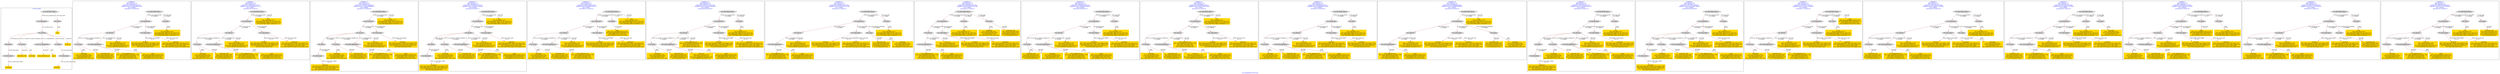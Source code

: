 digraph n0 {
fontcolor="blue"
remincross="true"
label="s18-s-indianapolis-artists.xml"
subgraph cluster_0 {
label="1-correct model"
n2[style="filled",color="white",fillcolor="lightgray",label="E12_Production1"];
n3[style="filled",color="white",fillcolor="lightgray",label="E21_Person1"];
n4[style="filled",color="white",fillcolor="lightgray",label="E69_Death1"];
n5[style="filled",color="white",fillcolor="lightgray",label="E74_Group1"];
n6[style="filled",color="white",fillcolor="lightgray",label="E82_Actor_Appellation1"];
n7[style="filled",color="white",fillcolor="lightgray",label="E67_Birth1"];
n8[shape="plaintext",style="filled",fillcolor="gold",label="artist_uri"];
n9[style="filled",color="white",fillcolor="lightgray",label="E22_Man-Made_Object1"];
n10[style="filled",color="white",fillcolor="lightgray",label="E35_Title1"];
n11[shape="plaintext",style="filled",fillcolor="gold",label="title"];
n12[style="filled",color="white",fillcolor="lightgray",label="E52_Time-Span1"];
n13[shape="plaintext",style="filled",fillcolor="gold",label="birthDate"];
n14[style="filled",color="white",fillcolor="lightgray",label="E52_Time-Span2"];
n15[shape="plaintext",style="filled",fillcolor="gold",label="deathDate"];
n16[shape="plaintext",style="filled",fillcolor="gold",label="nationality_URI"];
n17[shape="plaintext",style="filled",fillcolor="gold",label="nationality"];
n18[shape="plaintext",style="filled",fillcolor="gold",label="artist_appellation_uri"];
n19[shape="plaintext",style="filled",fillcolor="gold",label="name"];
}
subgraph cluster_1 {
label="candidate 0\nlink coherence:1.0\nnode coherence:1.0\nconfidence:0.5402136765410619\nmapping score:0.5759045588470206\ncost:13.99948\n-precision:0.79-recall:0.65"
n21[style="filled",color="white",fillcolor="lightgray",label="E12_Production1"];
n22[style="filled",color="white",fillcolor="lightgray",label="E21_Person1"];
n23[style="filled",color="white",fillcolor="lightgray",label="E52_Time-Span2"];
n24[style="filled",color="white",fillcolor="lightgray",label="E74_Group1"];
n25[style="filled",color="white",fillcolor="lightgray",label="E82_Actor_Appellation1"];
n26[style="filled",color="white",fillcolor="lightgray",label="E22_Man-Made_Object1"];
n27[style="filled",color="white",fillcolor="lightgray",label="E35_Title1"];
n28[shape="plaintext",style="filled",fillcolor="gold",label="artist_appellation_uri\n[E82_Actor_Appellation,classLink,0.799]\n[E39_Actor,classLink,0.078]\n[E21_Person,classLink,0.078]\n[E78_Collection,classLink,0.045]"];
n29[shape="plaintext",style="filled",fillcolor="gold",label="birthDate\n[E52_Time-Span,P82a_begin_of_the_begin,0.579]\n[E52_Time-Span,P82_at_some_time_within,0.267]\n[E52_Time-Span,P82b_end_of_the_end,0.111]\n[E52_Time-Span,label,0.043]"];
n30[shape="plaintext",style="filled",fillcolor="gold",label="name\n[E82_Actor_Appellation,label,0.553]\n[E22_Man-Made_Object,classLink,0.21]\n[E30_Right,P3_has_note,0.152]\n[E8_Acquisition,P3_has_note,0.085]"];
n31[shape="plaintext",style="filled",fillcolor="gold",label="nationality\n[E74_Group,label,0.516]\n[E74_Group,classLink,0.264]\n[E55_Type,label,0.128]\n[E8_Acquisition,P3_has_note,0.091]"];
n32[shape="plaintext",style="filled",fillcolor="gold",label="title\n[E35_Title,label,0.357]\n[E22_Man-Made_Object,P3_has_note,0.25]\n[E73_Information_Object,P3_has_note,0.222]\n[E22_Man-Made_Object,classLink,0.171]"];
n33[shape="plaintext",style="filled",fillcolor="gold",label="artist_uri\n[E39_Actor,classLink,0.302]\n[E21_Person,classLink,0.3]\n[E82_Actor_Appellation,classLink,0.263]\n[E78_Collection,classLink,0.134]"];
n34[shape="plaintext",style="filled",fillcolor="gold",label="deathDate\n[E52_Time-Span,P82b_end_of_the_end,0.573]\n[E52_Time-Span,P82_at_some_time_within,0.26]\n[E12_Production,P3_has_note,0.084]\n[E52_Time-Span,P82a_begin_of_the_begin,0.083]"];
n35[shape="plaintext",style="filled",fillcolor="gold",label="nationality_URI\n[E74_Group,classLink,0.644]\n[E55_Type,classLink,0.214]\n[E57_Material,classLink,0.112]\n[E74_Group,label,0.029]"];
}
subgraph cluster_2 {
label="candidate 1\nlink coherence:1.0\nnode coherence:1.0\nconfidence:0.5169344911255327\nmapping score:0.5681448303751776\ncost:12.99957\n-precision:0.69-recall:0.53"
n37[style="filled",color="white",fillcolor="lightgray",label="E12_Production1"];
n38[style="filled",color="white",fillcolor="lightgray",label="E21_Person1"];
n39[style="filled",color="white",fillcolor="lightgray",label="E52_Time-Span2"];
n40[style="filled",color="white",fillcolor="lightgray",label="E74_Group1"];
n41[style="filled",color="white",fillcolor="lightgray",label="E82_Actor_Appellation1"];
n42[style="filled",color="white",fillcolor="lightgray",label="E22_Man-Made_Object1"];
n43[shape="plaintext",style="filled",fillcolor="gold",label="artist_appellation_uri\n[E82_Actor_Appellation,classLink,0.799]\n[E39_Actor,classLink,0.078]\n[E21_Person,classLink,0.078]\n[E78_Collection,classLink,0.045]"];
n44[shape="plaintext",style="filled",fillcolor="gold",label="birthDate\n[E52_Time-Span,P82a_begin_of_the_begin,0.579]\n[E52_Time-Span,P82_at_some_time_within,0.267]\n[E52_Time-Span,P82b_end_of_the_end,0.111]\n[E52_Time-Span,label,0.043]"];
n45[shape="plaintext",style="filled",fillcolor="gold",label="name\n[E82_Actor_Appellation,label,0.553]\n[E22_Man-Made_Object,classLink,0.21]\n[E30_Right,P3_has_note,0.152]\n[E8_Acquisition,P3_has_note,0.085]"];
n46[shape="plaintext",style="filled",fillcolor="gold",label="nationality\n[E74_Group,label,0.516]\n[E74_Group,classLink,0.264]\n[E55_Type,label,0.128]\n[E8_Acquisition,P3_has_note,0.091]"];
n47[shape="plaintext",style="filled",fillcolor="gold",label="artist_uri\n[E39_Actor,classLink,0.302]\n[E21_Person,classLink,0.3]\n[E82_Actor_Appellation,classLink,0.263]\n[E78_Collection,classLink,0.134]"];
n48[shape="plaintext",style="filled",fillcolor="gold",label="deathDate\n[E52_Time-Span,P82b_end_of_the_end,0.573]\n[E52_Time-Span,P82_at_some_time_within,0.26]\n[E12_Production,P3_has_note,0.084]\n[E52_Time-Span,P82a_begin_of_the_begin,0.083]"];
n49[shape="plaintext",style="filled",fillcolor="gold",label="title\n[E35_Title,label,0.357]\n[E22_Man-Made_Object,P3_has_note,0.25]\n[E73_Information_Object,P3_has_note,0.222]\n[E22_Man-Made_Object,classLink,0.171]"];
n50[shape="plaintext",style="filled",fillcolor="gold",label="nationality_URI\n[E74_Group,classLink,0.644]\n[E55_Type,classLink,0.214]\n[E57_Material,classLink,0.112]\n[E74_Group,label,0.029]"];
}
subgraph cluster_3 {
label="candidate 10\nlink coherence:1.0\nnode coherence:1.0\nconfidence:0.47785337090060237\nmapping score:0.5342844569668674\ncost:14.99948\n-precision:0.73-recall:0.65"
n52[style="filled",color="white",fillcolor="lightgray",label="E12_Production1"];
n53[style="filled",color="white",fillcolor="lightgray",label="E21_Person1"];
n54[style="filled",color="white",fillcolor="lightgray",label="E52_Time-Span2"];
n55[style="filled",color="white",fillcolor="lightgray",label="E67_Birth1"];
n56[style="filled",color="white",fillcolor="lightgray",label="E74_Group1"];
n57[style="filled",color="white",fillcolor="lightgray",label="E82_Actor_Appellation1"];
n58[style="filled",color="white",fillcolor="lightgray",label="E22_Man-Made_Object1"];
n59[style="filled",color="white",fillcolor="lightgray",label="E52_Time-Span1"];
n60[shape="plaintext",style="filled",fillcolor="gold",label="artist_appellation_uri\n[E82_Actor_Appellation,classLink,0.799]\n[E39_Actor,classLink,0.078]\n[E21_Person,classLink,0.078]\n[E78_Collection,classLink,0.045]"];
n61[shape="plaintext",style="filled",fillcolor="gold",label="birthDate\n[E52_Time-Span,P82a_begin_of_the_begin,0.579]\n[E52_Time-Span,P82_at_some_time_within,0.267]\n[E52_Time-Span,P82b_end_of_the_end,0.111]\n[E52_Time-Span,label,0.043]"];
n62[shape="plaintext",style="filled",fillcolor="gold",label="name\n[E82_Actor_Appellation,label,0.553]\n[E22_Man-Made_Object,classLink,0.21]\n[E30_Right,P3_has_note,0.152]\n[E8_Acquisition,P3_has_note,0.085]"];
n63[shape="plaintext",style="filled",fillcolor="gold",label="nationality\n[E74_Group,label,0.516]\n[E74_Group,classLink,0.264]\n[E55_Type,label,0.128]\n[E8_Acquisition,P3_has_note,0.091]"];
n64[shape="plaintext",style="filled",fillcolor="gold",label="deathDate\n[E52_Time-Span,P82b_end_of_the_end,0.573]\n[E52_Time-Span,P82_at_some_time_within,0.26]\n[E12_Production,P3_has_note,0.084]\n[E52_Time-Span,P82a_begin_of_the_begin,0.083]"];
n65[shape="plaintext",style="filled",fillcolor="gold",label="artist_uri\n[E39_Actor,classLink,0.302]\n[E21_Person,classLink,0.3]\n[E82_Actor_Appellation,classLink,0.263]\n[E78_Collection,classLink,0.134]"];
n66[shape="plaintext",style="filled",fillcolor="gold",label="title\n[E35_Title,label,0.357]\n[E22_Man-Made_Object,P3_has_note,0.25]\n[E73_Information_Object,P3_has_note,0.222]\n[E22_Man-Made_Object,classLink,0.171]"];
n67[shape="plaintext",style="filled",fillcolor="gold",label="nationality_URI\n[E74_Group,classLink,0.644]\n[E55_Type,classLink,0.214]\n[E57_Material,classLink,0.112]\n[E74_Group,label,0.029]"];
}
subgraph cluster_4 {
label="candidate 11\nlink coherence:1.0\nnode coherence:1.0\nconfidence:0.47783956577056325\nmapping score:0.5342798552568544\ncost:14.99948\n-precision:0.8-recall:0.71"
n69[style="filled",color="white",fillcolor="lightgray",label="E12_Production1"];
n70[style="filled",color="white",fillcolor="lightgray",label="E21_Person1"];
n71[style="filled",color="white",fillcolor="lightgray",label="E52_Time-Span2"];
n72[style="filled",color="white",fillcolor="lightgray",label="E67_Birth1"];
n73[style="filled",color="white",fillcolor="lightgray",label="E74_Group1"];
n74[style="filled",color="white",fillcolor="lightgray",label="E82_Actor_Appellation1"];
n75[style="filled",color="white",fillcolor="lightgray",label="E22_Man-Made_Object1"];
n76[style="filled",color="white",fillcolor="lightgray",label="E52_Time-Span1"];
n77[shape="plaintext",style="filled",fillcolor="gold",label="artist_appellation_uri\n[E82_Actor_Appellation,classLink,0.799]\n[E39_Actor,classLink,0.078]\n[E21_Person,classLink,0.078]\n[E78_Collection,classLink,0.045]"];
n78[shape="plaintext",style="filled",fillcolor="gold",label="name\n[E82_Actor_Appellation,label,0.553]\n[E22_Man-Made_Object,classLink,0.21]\n[E30_Right,P3_has_note,0.152]\n[E8_Acquisition,P3_has_note,0.085]"];
n79[shape="plaintext",style="filled",fillcolor="gold",label="nationality\n[E74_Group,label,0.516]\n[E74_Group,classLink,0.264]\n[E55_Type,label,0.128]\n[E8_Acquisition,P3_has_note,0.091]"];
n80[shape="plaintext",style="filled",fillcolor="gold",label="birthDate\n[E52_Time-Span,P82a_begin_of_the_begin,0.579]\n[E52_Time-Span,P82_at_some_time_within,0.267]\n[E52_Time-Span,P82b_end_of_the_end,0.111]\n[E52_Time-Span,label,0.043]"];
n81[shape="plaintext",style="filled",fillcolor="gold",label="artist_uri\n[E39_Actor,classLink,0.302]\n[E21_Person,classLink,0.3]\n[E82_Actor_Appellation,classLink,0.263]\n[E78_Collection,classLink,0.134]"];
n82[shape="plaintext",style="filled",fillcolor="gold",label="deathDate\n[E52_Time-Span,P82b_end_of_the_end,0.573]\n[E52_Time-Span,P82_at_some_time_within,0.26]\n[E12_Production,P3_has_note,0.084]\n[E52_Time-Span,P82a_begin_of_the_begin,0.083]"];
n83[shape="plaintext",style="filled",fillcolor="gold",label="title\n[E35_Title,label,0.357]\n[E22_Man-Made_Object,P3_has_note,0.25]\n[E73_Information_Object,P3_has_note,0.222]\n[E22_Man-Made_Object,classLink,0.171]"];
n84[shape="plaintext",style="filled",fillcolor="gold",label="nationality_URI\n[E74_Group,classLink,0.644]\n[E55_Type,classLink,0.214]\n[E57_Material,classLink,0.112]\n[E74_Group,label,0.029]"];
}
subgraph cluster_5 {
label="candidate 12\nlink coherence:1.0\nnode coherence:1.0\nconfidence:0.4667574063150336\nmapping score:0.5305858021050112\ncost:13.99957\n-precision:0.57-recall:0.47"
n86[style="filled",color="white",fillcolor="lightgray",label="E12_Production1"];
n87[style="filled",color="white",fillcolor="lightgray",label="E21_Person1"];
n88[style="filled",color="white",fillcolor="lightgray",label="E52_Time-Span2"];
n89[style="filled",color="white",fillcolor="lightgray",label="E74_Group1"];
n90[style="filled",color="white",fillcolor="lightgray",label="E82_Actor_Appellation1"];
n91[style="filled",color="white",fillcolor="lightgray",label="E22_Man-Made_Object1"];
n92[style="filled",color="white",fillcolor="lightgray",label="E30_Right1"];
n93[shape="plaintext",style="filled",fillcolor="gold",label="artist_appellation_uri\n[E82_Actor_Appellation,classLink,0.799]\n[E39_Actor,classLink,0.078]\n[E21_Person,classLink,0.078]\n[E78_Collection,classLink,0.045]"];
n94[shape="plaintext",style="filled",fillcolor="gold",label="birthDate\n[E52_Time-Span,P82a_begin_of_the_begin,0.579]\n[E52_Time-Span,P82_at_some_time_within,0.267]\n[E52_Time-Span,P82b_end_of_the_end,0.111]\n[E52_Time-Span,label,0.043]"];
n95[shape="plaintext",style="filled",fillcolor="gold",label="nationality\n[E74_Group,label,0.516]\n[E74_Group,classLink,0.264]\n[E55_Type,label,0.128]\n[E8_Acquisition,P3_has_note,0.091]"];
n96[shape="plaintext",style="filled",fillcolor="gold",label="artist_uri\n[E39_Actor,classLink,0.302]\n[E21_Person,classLink,0.3]\n[E82_Actor_Appellation,classLink,0.263]\n[E78_Collection,classLink,0.134]"];
n97[shape="plaintext",style="filled",fillcolor="gold",label="deathDate\n[E52_Time-Span,P82b_end_of_the_end,0.573]\n[E52_Time-Span,P82_at_some_time_within,0.26]\n[E12_Production,P3_has_note,0.084]\n[E52_Time-Span,P82a_begin_of_the_begin,0.083]"];
n98[shape="plaintext",style="filled",fillcolor="gold",label="name\n[E82_Actor_Appellation,label,0.553]\n[E22_Man-Made_Object,classLink,0.21]\n[E30_Right,P3_has_note,0.152]\n[E8_Acquisition,P3_has_note,0.085]"];
n99[shape="plaintext",style="filled",fillcolor="gold",label="title\n[E35_Title,label,0.357]\n[E22_Man-Made_Object,P3_has_note,0.25]\n[E73_Information_Object,P3_has_note,0.222]\n[E22_Man-Made_Object,classLink,0.171]"];
n100[shape="plaintext",style="filled",fillcolor="gold",label="nationality_URI\n[E74_Group,classLink,0.644]\n[E55_Type,classLink,0.214]\n[E57_Material,classLink,0.112]\n[E74_Group,label,0.029]"];
}
subgraph cluster_6 {
label="candidate 13\nlink coherence:1.0\nnode coherence:1.0\nconfidence:0.44551227514501646\nmapping score:0.5443374250483388\ncost:13.99948\n-precision:0.64-recall:0.53"
n102[style="filled",color="white",fillcolor="lightgray",label="E12_Production1"];
n103[style="filled",color="white",fillcolor="lightgray",label="E21_Person1"];
n104[style="filled",color="white",fillcolor="lightgray",label="E52_Time-Span2"];
n105[style="filled",color="white",fillcolor="lightgray",label="E74_Group1"];
n106[style="filled",color="white",fillcolor="lightgray",label="E82_Actor_Appellation1"];
n107[style="filled",color="white",fillcolor="lightgray",label="E22_Man-Made_Object1"];
n108[style="filled",color="white",fillcolor="lightgray",label="E35_Title1"];
n109[shape="plaintext",style="filled",fillcolor="gold",label="artist_uri\n[E39_Actor,classLink,0.302]\n[E21_Person,classLink,0.3]\n[E82_Actor_Appellation,classLink,0.263]\n[E78_Collection,classLink,0.134]"];
n110[shape="plaintext",style="filled",fillcolor="gold",label="birthDate\n[E52_Time-Span,P82a_begin_of_the_begin,0.579]\n[E52_Time-Span,P82_at_some_time_within,0.267]\n[E52_Time-Span,P82b_end_of_the_end,0.111]\n[E52_Time-Span,label,0.043]"];
n111[shape="plaintext",style="filled",fillcolor="gold",label="name\n[E82_Actor_Appellation,label,0.553]\n[E22_Man-Made_Object,classLink,0.21]\n[E30_Right,P3_has_note,0.152]\n[E8_Acquisition,P3_has_note,0.085]"];
n112[shape="plaintext",style="filled",fillcolor="gold",label="nationality\n[E74_Group,label,0.516]\n[E74_Group,classLink,0.264]\n[E55_Type,label,0.128]\n[E8_Acquisition,P3_has_note,0.091]"];
n113[shape="plaintext",style="filled",fillcolor="gold",label="title\n[E35_Title,label,0.357]\n[E22_Man-Made_Object,P3_has_note,0.25]\n[E73_Information_Object,P3_has_note,0.222]\n[E22_Man-Made_Object,classLink,0.171]"];
n114[shape="plaintext",style="filled",fillcolor="gold",label="artist_appellation_uri\n[E82_Actor_Appellation,classLink,0.799]\n[E39_Actor,classLink,0.078]\n[E21_Person,classLink,0.078]\n[E78_Collection,classLink,0.045]"];
n115[shape="plaintext",style="filled",fillcolor="gold",label="deathDate\n[E52_Time-Span,P82b_end_of_the_end,0.573]\n[E52_Time-Span,P82_at_some_time_within,0.26]\n[E12_Production,P3_has_note,0.084]\n[E52_Time-Span,P82a_begin_of_the_begin,0.083]"];
n116[shape="plaintext",style="filled",fillcolor="gold",label="nationality_URI\n[E74_Group,classLink,0.644]\n[E55_Type,classLink,0.214]\n[E57_Material,classLink,0.112]\n[E74_Group,label,0.029]"];
}
subgraph cluster_7 {
label="candidate 14\nlink coherence:1.0\nnode coherence:1.0\nconfidence:0.43803007228011864\nmapping score:0.5418433574267062\ncost:13.99947\n-precision:0.57-recall:0.47"
n118[style="filled",color="white",fillcolor="lightgray",label="E12_Production1"];
n119[style="filled",color="white",fillcolor="lightgray",label="E21_Person1"];
n120[style="filled",color="white",fillcolor="lightgray",label="E52_Time-Span2"];
n121[style="filled",color="white",fillcolor="lightgray",label="E55_Type1"];
n122[style="filled",color="white",fillcolor="lightgray",label="E82_Actor_Appellation1"];
n123[style="filled",color="white",fillcolor="lightgray",label="E22_Man-Made_Object1"];
n124[style="filled",color="white",fillcolor="lightgray",label="E35_Title1"];
n125[shape="plaintext",style="filled",fillcolor="gold",label="nationality_URI\n[E74_Group,classLink,0.644]\n[E55_Type,classLink,0.214]\n[E57_Material,classLink,0.112]\n[E74_Group,label,0.029]"];
n126[shape="plaintext",style="filled",fillcolor="gold",label="artist_appellation_uri\n[E82_Actor_Appellation,classLink,0.799]\n[E39_Actor,classLink,0.078]\n[E21_Person,classLink,0.078]\n[E78_Collection,classLink,0.045]"];
n127[shape="plaintext",style="filled",fillcolor="gold",label="birthDate\n[E52_Time-Span,P82a_begin_of_the_begin,0.579]\n[E52_Time-Span,P82_at_some_time_within,0.267]\n[E52_Time-Span,P82b_end_of_the_end,0.111]\n[E52_Time-Span,label,0.043]"];
n128[shape="plaintext",style="filled",fillcolor="gold",label="name\n[E82_Actor_Appellation,label,0.553]\n[E22_Man-Made_Object,classLink,0.21]\n[E30_Right,P3_has_note,0.152]\n[E8_Acquisition,P3_has_note,0.085]"];
n129[shape="plaintext",style="filled",fillcolor="gold",label="title\n[E35_Title,label,0.357]\n[E22_Man-Made_Object,P3_has_note,0.25]\n[E73_Information_Object,P3_has_note,0.222]\n[E22_Man-Made_Object,classLink,0.171]"];
n130[shape="plaintext",style="filled",fillcolor="gold",label="artist_uri\n[E39_Actor,classLink,0.302]\n[E21_Person,classLink,0.3]\n[E82_Actor_Appellation,classLink,0.263]\n[E78_Collection,classLink,0.134]"];
n131[shape="plaintext",style="filled",fillcolor="gold",label="deathDate\n[E52_Time-Span,P82b_end_of_the_end,0.573]\n[E52_Time-Span,P82_at_some_time_within,0.26]\n[E12_Production,P3_has_note,0.084]\n[E52_Time-Span,P82a_begin_of_the_begin,0.083]"];
n132[shape="plaintext",style="filled",fillcolor="gold",label="nationality\n[E74_Group,label,0.516]\n[E74_Group,classLink,0.264]\n[E55_Type,label,0.128]\n[E8_Acquisition,P3_has_note,0.091]"];
}
subgraph cluster_8 {
label="candidate 15\nlink coherence:1.0\nnode coherence:1.0\nconfidence:0.43803007228011864\nmapping score:0.5418433574267062\ncost:13.99951\n-precision:0.57-recall:0.47"
n134[style="filled",color="white",fillcolor="lightgray",label="E12_Production1"];
n135[style="filled",color="white",fillcolor="lightgray",label="E21_Person1"];
n136[style="filled",color="white",fillcolor="lightgray",label="E52_Time-Span2"];
n137[style="filled",color="white",fillcolor="lightgray",label="E82_Actor_Appellation1"];
n138[style="filled",color="white",fillcolor="lightgray",label="E22_Man-Made_Object1"];
n139[style="filled",color="white",fillcolor="lightgray",label="E35_Title1"];
n140[style="filled",color="white",fillcolor="lightgray",label="E55_Type2"];
n141[shape="plaintext",style="filled",fillcolor="gold",label="nationality\n[E74_Group,label,0.516]\n[E74_Group,classLink,0.264]\n[E55_Type,label,0.128]\n[E8_Acquisition,P3_has_note,0.091]"];
n142[shape="plaintext",style="filled",fillcolor="gold",label="artist_appellation_uri\n[E82_Actor_Appellation,classLink,0.799]\n[E39_Actor,classLink,0.078]\n[E21_Person,classLink,0.078]\n[E78_Collection,classLink,0.045]"];
n143[shape="plaintext",style="filled",fillcolor="gold",label="birthDate\n[E52_Time-Span,P82a_begin_of_the_begin,0.579]\n[E52_Time-Span,P82_at_some_time_within,0.267]\n[E52_Time-Span,P82b_end_of_the_end,0.111]\n[E52_Time-Span,label,0.043]"];
n144[shape="plaintext",style="filled",fillcolor="gold",label="name\n[E82_Actor_Appellation,label,0.553]\n[E22_Man-Made_Object,classLink,0.21]\n[E30_Right,P3_has_note,0.152]\n[E8_Acquisition,P3_has_note,0.085]"];
n145[shape="plaintext",style="filled",fillcolor="gold",label="title\n[E35_Title,label,0.357]\n[E22_Man-Made_Object,P3_has_note,0.25]\n[E73_Information_Object,P3_has_note,0.222]\n[E22_Man-Made_Object,classLink,0.171]"];
n146[shape="plaintext",style="filled",fillcolor="gold",label="artist_uri\n[E39_Actor,classLink,0.302]\n[E21_Person,classLink,0.3]\n[E82_Actor_Appellation,classLink,0.263]\n[E78_Collection,classLink,0.134]"];
n147[shape="plaintext",style="filled",fillcolor="gold",label="deathDate\n[E52_Time-Span,P82b_end_of_the_end,0.573]\n[E52_Time-Span,P82_at_some_time_within,0.26]\n[E12_Production,P3_has_note,0.084]\n[E52_Time-Span,P82a_begin_of_the_begin,0.083]"];
n148[shape="plaintext",style="filled",fillcolor="gold",label="nationality_URI\n[E74_Group,classLink,0.644]\n[E55_Type,classLink,0.214]\n[E57_Material,classLink,0.112]\n[E74_Group,label,0.029]"];
}
subgraph cluster_9 {
label="candidate 16\nlink coherence:1.0\nnode coherence:1.0\nconfidence:0.4318593355993526\nmapping score:0.5397864451997841\ncost:13.99948\n-precision:0.64-recall:0.53"
n150[style="filled",color="white",fillcolor="lightgray",label="E12_Production1"];
n151[style="filled",color="white",fillcolor="lightgray",label="E21_Person1"];
n152[style="filled",color="white",fillcolor="lightgray",label="E52_Time-Span2"];
n153[style="filled",color="white",fillcolor="lightgray",label="E74_Group1"];
n154[style="filled",color="white",fillcolor="lightgray",label="E82_Actor_Appellation1"];
n155[style="filled",color="white",fillcolor="lightgray",label="E22_Man-Made_Object1"];
n156[style="filled",color="white",fillcolor="lightgray",label="E35_Title1"];
n157[shape="plaintext",style="filled",fillcolor="gold",label="artist_appellation_uri\n[E82_Actor_Appellation,classLink,0.799]\n[E39_Actor,classLink,0.078]\n[E21_Person,classLink,0.078]\n[E78_Collection,classLink,0.045]"];
n158[shape="plaintext",style="filled",fillcolor="gold",label="birthDate\n[E52_Time-Span,P82a_begin_of_the_begin,0.579]\n[E52_Time-Span,P82_at_some_time_within,0.267]\n[E52_Time-Span,P82b_end_of_the_end,0.111]\n[E52_Time-Span,label,0.043]"];
n159[shape="plaintext",style="filled",fillcolor="gold",label="name\n[E82_Actor_Appellation,label,0.553]\n[E22_Man-Made_Object,classLink,0.21]\n[E30_Right,P3_has_note,0.152]\n[E8_Acquisition,P3_has_note,0.085]"];
n160[shape="plaintext",style="filled",fillcolor="gold",label="nationality_URI\n[E74_Group,classLink,0.644]\n[E55_Type,classLink,0.214]\n[E57_Material,classLink,0.112]\n[E74_Group,label,0.029]"];
n161[shape="plaintext",style="filled",fillcolor="gold",label="title\n[E35_Title,label,0.357]\n[E22_Man-Made_Object,P3_has_note,0.25]\n[E73_Information_Object,P3_has_note,0.222]\n[E22_Man-Made_Object,classLink,0.171]"];
n162[shape="plaintext",style="filled",fillcolor="gold",label="artist_uri\n[E39_Actor,classLink,0.302]\n[E21_Person,classLink,0.3]\n[E82_Actor_Appellation,classLink,0.263]\n[E78_Collection,classLink,0.134]"];
n163[shape="plaintext",style="filled",fillcolor="gold",label="deathDate\n[E52_Time-Span,P82b_end_of_the_end,0.573]\n[E52_Time-Span,P82_at_some_time_within,0.26]\n[E12_Production,P3_has_note,0.084]\n[E52_Time-Span,P82a_begin_of_the_begin,0.083]"];
n164[shape="plaintext",style="filled",fillcolor="gold",label="nationality\n[E74_Group,label,0.516]\n[E74_Group,classLink,0.264]\n[E55_Type,label,0.128]\n[E8_Acquisition,P3_has_note,0.091]"];
}
subgraph cluster_10 {
label="candidate 17\nlink coherence:1.0\nnode coherence:1.0\nconfidence:0.42223308972948737\nmapping score:0.5365776965764958\ncost:12.99957\n-precision:0.54-recall:0.41"
n166[style="filled",color="white",fillcolor="lightgray",label="E12_Production1"];
n167[style="filled",color="white",fillcolor="lightgray",label="E21_Person1"];
n168[style="filled",color="white",fillcolor="lightgray",label="E52_Time-Span2"];
n169[style="filled",color="white",fillcolor="lightgray",label="E74_Group1"];
n170[style="filled",color="white",fillcolor="lightgray",label="E82_Actor_Appellation1"];
n171[style="filled",color="white",fillcolor="lightgray",label="E22_Man-Made_Object1"];
n172[shape="plaintext",style="filled",fillcolor="gold",label="artist_uri\n[E39_Actor,classLink,0.302]\n[E21_Person,classLink,0.3]\n[E82_Actor_Appellation,classLink,0.263]\n[E78_Collection,classLink,0.134]"];
n173[shape="plaintext",style="filled",fillcolor="gold",label="birthDate\n[E52_Time-Span,P82a_begin_of_the_begin,0.579]\n[E52_Time-Span,P82_at_some_time_within,0.267]\n[E52_Time-Span,P82b_end_of_the_end,0.111]\n[E52_Time-Span,label,0.043]"];
n174[shape="plaintext",style="filled",fillcolor="gold",label="name\n[E82_Actor_Appellation,label,0.553]\n[E22_Man-Made_Object,classLink,0.21]\n[E30_Right,P3_has_note,0.152]\n[E8_Acquisition,P3_has_note,0.085]"];
n175[shape="plaintext",style="filled",fillcolor="gold",label="nationality\n[E74_Group,label,0.516]\n[E74_Group,classLink,0.264]\n[E55_Type,label,0.128]\n[E8_Acquisition,P3_has_note,0.091]"];
n176[shape="plaintext",style="filled",fillcolor="gold",label="artist_appellation_uri\n[E82_Actor_Appellation,classLink,0.799]\n[E39_Actor,classLink,0.078]\n[E21_Person,classLink,0.078]\n[E78_Collection,classLink,0.045]"];
n177[shape="plaintext",style="filled",fillcolor="gold",label="deathDate\n[E52_Time-Span,P82b_end_of_the_end,0.573]\n[E52_Time-Span,P82_at_some_time_within,0.26]\n[E12_Production,P3_has_note,0.084]\n[E52_Time-Span,P82a_begin_of_the_begin,0.083]"];
n178[shape="plaintext",style="filled",fillcolor="gold",label="title\n[E35_Title,label,0.357]\n[E22_Man-Made_Object,P3_has_note,0.25]\n[E73_Information_Object,P3_has_note,0.222]\n[E22_Man-Made_Object,classLink,0.171]"];
n179[shape="plaintext",style="filled",fillcolor="gold",label="nationality_URI\n[E74_Group,classLink,0.644]\n[E55_Type,classLink,0.214]\n[E57_Material,classLink,0.112]\n[E74_Group,label,0.029]"];
}
subgraph cluster_11 {
label="candidate 18\nlink coherence:1.0\nnode coherence:1.0\nconfidence:0.42048454829559273\nmapping score:0.5359948494318643\ncost:13.99948\n-precision:0.79-recall:0.65"
n181[style="filled",color="white",fillcolor="lightgray",label="E12_Production1"];
n182[style="filled",color="white",fillcolor="lightgray",label="E21_Person1"];
n183[style="filled",color="white",fillcolor="lightgray",label="E52_Time-Span2"];
n184[style="filled",color="white",fillcolor="lightgray",label="E74_Group1"];
n185[style="filled",color="white",fillcolor="lightgray",label="E82_Actor_Appellation1"];
n186[style="filled",color="white",fillcolor="lightgray",label="E22_Man-Made_Object1"];
n187[style="filled",color="white",fillcolor="lightgray",label="E35_Title1"];
n188[shape="plaintext",style="filled",fillcolor="gold",label="artist_appellation_uri\n[E82_Actor_Appellation,classLink,0.799]\n[E39_Actor,classLink,0.078]\n[E21_Person,classLink,0.078]\n[E78_Collection,classLink,0.045]"];
n189[shape="plaintext",style="filled",fillcolor="gold",label="deathDate\n[E52_Time-Span,P82b_end_of_the_end,0.573]\n[E52_Time-Span,P82_at_some_time_within,0.26]\n[E12_Production,P3_has_note,0.084]\n[E52_Time-Span,P82a_begin_of_the_begin,0.083]"];
n190[shape="plaintext",style="filled",fillcolor="gold",label="name\n[E82_Actor_Appellation,label,0.553]\n[E22_Man-Made_Object,classLink,0.21]\n[E30_Right,P3_has_note,0.152]\n[E8_Acquisition,P3_has_note,0.085]"];
n191[shape="plaintext",style="filled",fillcolor="gold",label="nationality\n[E74_Group,label,0.516]\n[E74_Group,classLink,0.264]\n[E55_Type,label,0.128]\n[E8_Acquisition,P3_has_note,0.091]"];
n192[shape="plaintext",style="filled",fillcolor="gold",label="title\n[E35_Title,label,0.357]\n[E22_Man-Made_Object,P3_has_note,0.25]\n[E73_Information_Object,P3_has_note,0.222]\n[E22_Man-Made_Object,classLink,0.171]"];
n193[shape="plaintext",style="filled",fillcolor="gold",label="artist_uri\n[E39_Actor,classLink,0.302]\n[E21_Person,classLink,0.3]\n[E82_Actor_Appellation,classLink,0.263]\n[E78_Collection,classLink,0.134]"];
n194[shape="plaintext",style="filled",fillcolor="gold",label="birthDate\n[E52_Time-Span,P82a_begin_of_the_begin,0.579]\n[E52_Time-Span,P82_at_some_time_within,0.267]\n[E52_Time-Span,P82b_end_of_the_end,0.111]\n[E52_Time-Span,label,0.043]"];
n195[shape="plaintext",style="filled",fillcolor="gold",label="nationality_URI\n[E74_Group,classLink,0.644]\n[E55_Type,classLink,0.214]\n[E57_Material,classLink,0.112]\n[E74_Group,label,0.029]"];
}
subgraph cluster_12 {
label="candidate 19\nlink coherence:1.0\nnode coherence:1.0\nconfidence:0.41475088686458944\nmapping score:0.5340836289548632\ncost:12.99956\n-precision:0.46-recall:0.35"
n197[style="filled",color="white",fillcolor="lightgray",label="E12_Production1"];
n198[style="filled",color="white",fillcolor="lightgray",label="E21_Person1"];
n199[style="filled",color="white",fillcolor="lightgray",label="E52_Time-Span2"];
n200[style="filled",color="white",fillcolor="lightgray",label="E55_Type1"];
n201[style="filled",color="white",fillcolor="lightgray",label="E82_Actor_Appellation1"];
n202[style="filled",color="white",fillcolor="lightgray",label="E22_Man-Made_Object1"];
n203[shape="plaintext",style="filled",fillcolor="gold",label="nationality_URI\n[E74_Group,classLink,0.644]\n[E55_Type,classLink,0.214]\n[E57_Material,classLink,0.112]\n[E74_Group,label,0.029]"];
n204[shape="plaintext",style="filled",fillcolor="gold",label="artist_appellation_uri\n[E82_Actor_Appellation,classLink,0.799]\n[E39_Actor,classLink,0.078]\n[E21_Person,classLink,0.078]\n[E78_Collection,classLink,0.045]"];
n205[shape="plaintext",style="filled",fillcolor="gold",label="birthDate\n[E52_Time-Span,P82a_begin_of_the_begin,0.579]\n[E52_Time-Span,P82_at_some_time_within,0.267]\n[E52_Time-Span,P82b_end_of_the_end,0.111]\n[E52_Time-Span,label,0.043]"];
n206[shape="plaintext",style="filled",fillcolor="gold",label="name\n[E82_Actor_Appellation,label,0.553]\n[E22_Man-Made_Object,classLink,0.21]\n[E30_Right,P3_has_note,0.152]\n[E8_Acquisition,P3_has_note,0.085]"];
n207[shape="plaintext",style="filled",fillcolor="gold",label="artist_uri\n[E39_Actor,classLink,0.302]\n[E21_Person,classLink,0.3]\n[E82_Actor_Appellation,classLink,0.263]\n[E78_Collection,classLink,0.134]"];
n208[shape="plaintext",style="filled",fillcolor="gold",label="deathDate\n[E52_Time-Span,P82b_end_of_the_end,0.573]\n[E52_Time-Span,P82_at_some_time_within,0.26]\n[E12_Production,P3_has_note,0.084]\n[E52_Time-Span,P82a_begin_of_the_begin,0.083]"];
n209[shape="plaintext",style="filled",fillcolor="gold",label="nationality\n[E74_Group,label,0.516]\n[E74_Group,classLink,0.264]\n[E55_Type,label,0.128]\n[E8_Acquisition,P3_has_note,0.091]"];
n210[shape="plaintext",style="filled",fillcolor="gold",label="title\n[E35_Title,label,0.357]\n[E22_Man-Made_Object,P3_has_note,0.25]\n[E73_Information_Object,P3_has_note,0.222]\n[E22_Man-Made_Object,classLink,0.171]"];
}
subgraph cluster_13 {
label="candidate 2\nlink coherence:1.0\nnode coherence:1.0\nconfidence:0.5011325563161315\nmapping score:0.5420441854387105\ncost:15.99939\n-precision:0.81-recall:0.76"
n212[style="filled",color="white",fillcolor="lightgray",label="E12_Production1"];
n213[style="filled",color="white",fillcolor="lightgray",label="E21_Person1"];
n214[style="filled",color="white",fillcolor="lightgray",label="E52_Time-Span2"];
n215[style="filled",color="white",fillcolor="lightgray",label="E67_Birth1"];
n216[style="filled",color="white",fillcolor="lightgray",label="E74_Group1"];
n217[style="filled",color="white",fillcolor="lightgray",label="E82_Actor_Appellation1"];
n218[style="filled",color="white",fillcolor="lightgray",label="E22_Man-Made_Object1"];
n219[style="filled",color="white",fillcolor="lightgray",label="E35_Title1"];
n220[style="filled",color="white",fillcolor="lightgray",label="E52_Time-Span1"];
n221[shape="plaintext",style="filled",fillcolor="gold",label="artist_appellation_uri\n[E82_Actor_Appellation,classLink,0.799]\n[E39_Actor,classLink,0.078]\n[E21_Person,classLink,0.078]\n[E78_Collection,classLink,0.045]"];
n222[shape="plaintext",style="filled",fillcolor="gold",label="birthDate\n[E52_Time-Span,P82a_begin_of_the_begin,0.579]\n[E52_Time-Span,P82_at_some_time_within,0.267]\n[E52_Time-Span,P82b_end_of_the_end,0.111]\n[E52_Time-Span,label,0.043]"];
n223[shape="plaintext",style="filled",fillcolor="gold",label="name\n[E82_Actor_Appellation,label,0.553]\n[E22_Man-Made_Object,classLink,0.21]\n[E30_Right,P3_has_note,0.152]\n[E8_Acquisition,P3_has_note,0.085]"];
n224[shape="plaintext",style="filled",fillcolor="gold",label="nationality\n[E74_Group,label,0.516]\n[E74_Group,classLink,0.264]\n[E55_Type,label,0.128]\n[E8_Acquisition,P3_has_note,0.091]"];
n225[shape="plaintext",style="filled",fillcolor="gold",label="deathDate\n[E52_Time-Span,P82b_end_of_the_end,0.573]\n[E52_Time-Span,P82_at_some_time_within,0.26]\n[E12_Production,P3_has_note,0.084]\n[E52_Time-Span,P82a_begin_of_the_begin,0.083]"];
n226[shape="plaintext",style="filled",fillcolor="gold",label="title\n[E35_Title,label,0.357]\n[E22_Man-Made_Object,P3_has_note,0.25]\n[E73_Information_Object,P3_has_note,0.222]\n[E22_Man-Made_Object,classLink,0.171]"];
n227[shape="plaintext",style="filled",fillcolor="gold",label="artist_uri\n[E39_Actor,classLink,0.302]\n[E21_Person,classLink,0.3]\n[E82_Actor_Appellation,classLink,0.263]\n[E78_Collection,classLink,0.134]"];
n228[shape="plaintext",style="filled",fillcolor="gold",label="nationality_URI\n[E74_Group,classLink,0.644]\n[E55_Type,classLink,0.214]\n[E57_Material,classLink,0.112]\n[E74_Group,label,0.029]"];
}
subgraph cluster_14 {
label="candidate 3\nlink coherence:1.0\nnode coherence:1.0\nconfidence:0.5011187511860924\nmapping score:0.5420395837286974\ncost:15.99939\n-precision:0.88-recall:0.82"
n230[style="filled",color="white",fillcolor="lightgray",label="E12_Production1"];
n231[style="filled",color="white",fillcolor="lightgray",label="E21_Person1"];
n232[style="filled",color="white",fillcolor="lightgray",label="E52_Time-Span2"];
n233[style="filled",color="white",fillcolor="lightgray",label="E67_Birth1"];
n234[style="filled",color="white",fillcolor="lightgray",label="E74_Group1"];
n235[style="filled",color="white",fillcolor="lightgray",label="E82_Actor_Appellation1"];
n236[style="filled",color="white",fillcolor="lightgray",label="E22_Man-Made_Object1"];
n237[style="filled",color="white",fillcolor="lightgray",label="E35_Title1"];
n238[style="filled",color="white",fillcolor="lightgray",label="E52_Time-Span1"];
n239[shape="plaintext",style="filled",fillcolor="gold",label="artist_appellation_uri\n[E82_Actor_Appellation,classLink,0.799]\n[E39_Actor,classLink,0.078]\n[E21_Person,classLink,0.078]\n[E78_Collection,classLink,0.045]"];
n240[shape="plaintext",style="filled",fillcolor="gold",label="name\n[E82_Actor_Appellation,label,0.553]\n[E22_Man-Made_Object,classLink,0.21]\n[E30_Right,P3_has_note,0.152]\n[E8_Acquisition,P3_has_note,0.085]"];
n241[shape="plaintext",style="filled",fillcolor="gold",label="nationality\n[E74_Group,label,0.516]\n[E74_Group,classLink,0.264]\n[E55_Type,label,0.128]\n[E8_Acquisition,P3_has_note,0.091]"];
n242[shape="plaintext",style="filled",fillcolor="gold",label="birthDate\n[E52_Time-Span,P82a_begin_of_the_begin,0.579]\n[E52_Time-Span,P82_at_some_time_within,0.267]\n[E52_Time-Span,P82b_end_of_the_end,0.111]\n[E52_Time-Span,label,0.043]"];
n243[shape="plaintext",style="filled",fillcolor="gold",label="title\n[E35_Title,label,0.357]\n[E22_Man-Made_Object,P3_has_note,0.25]\n[E73_Information_Object,P3_has_note,0.222]\n[E22_Man-Made_Object,classLink,0.171]"];
n244[shape="plaintext",style="filled",fillcolor="gold",label="artist_uri\n[E39_Actor,classLink,0.302]\n[E21_Person,classLink,0.3]\n[E82_Actor_Appellation,classLink,0.263]\n[E78_Collection,classLink,0.134]"];
n245[shape="plaintext",style="filled",fillcolor="gold",label="deathDate\n[E52_Time-Span,P82b_end_of_the_end,0.573]\n[E52_Time-Span,P82_at_some_time_within,0.26]\n[E12_Production,P3_has_note,0.084]\n[E52_Time-Span,P82a_begin_of_the_begin,0.083]"];
n246[shape="plaintext",style="filled",fillcolor="gold",label="nationality_URI\n[E74_Group,classLink,0.644]\n[E55_Type,classLink,0.214]\n[E57_Material,classLink,0.112]\n[E74_Group,label,0.029]"];
}
subgraph cluster_15 {
label="candidate 4\nlink coherence:1.0\nnode coherence:1.0\nconfidence:0.4973616371997761\nmapping score:0.5407872123999254\ncost:13.99948\n-precision:0.71-recall:0.59"
n248[style="filled",color="white",fillcolor="lightgray",label="E12_Production1"];
n249[style="filled",color="white",fillcolor="lightgray",label="E21_Person1"];
n250[style="filled",color="white",fillcolor="lightgray",label="E52_Time-Span2"];
n251[style="filled",color="white",fillcolor="lightgray",label="E74_Group1"];
n252[style="filled",color="white",fillcolor="lightgray",label="E82_Actor_Appellation1"];
n253[style="filled",color="white",fillcolor="lightgray",label="E22_Man-Made_Object1"];
n254[style="filled",color="white",fillcolor="lightgray",label="E35_Title1"];
n255[shape="plaintext",style="filled",fillcolor="gold",label="artist_appellation_uri\n[E82_Actor_Appellation,classLink,0.799]\n[E39_Actor,classLink,0.078]\n[E21_Person,classLink,0.078]\n[E78_Collection,classLink,0.045]"];
n256[shape="plaintext",style="filled",fillcolor="gold",label="birthDate\n[E52_Time-Span,P82a_begin_of_the_begin,0.579]\n[E52_Time-Span,P82_at_some_time_within,0.267]\n[E52_Time-Span,P82b_end_of_the_end,0.111]\n[E52_Time-Span,label,0.043]"];
n257[shape="plaintext",style="filled",fillcolor="gold",label="nationality\n[E74_Group,label,0.516]\n[E74_Group,classLink,0.264]\n[E55_Type,label,0.128]\n[E8_Acquisition,P3_has_note,0.091]"];
n258[shape="plaintext",style="filled",fillcolor="gold",label="title\n[E35_Title,label,0.357]\n[E22_Man-Made_Object,P3_has_note,0.25]\n[E73_Information_Object,P3_has_note,0.222]\n[E22_Man-Made_Object,classLink,0.171]"];
n259[shape="plaintext",style="filled",fillcolor="gold",label="artist_uri\n[E39_Actor,classLink,0.302]\n[E21_Person,classLink,0.3]\n[E82_Actor_Appellation,classLink,0.263]\n[E78_Collection,classLink,0.134]"];
n260[shape="plaintext",style="filled",fillcolor="gold",label="deathDate\n[E52_Time-Span,P82b_end_of_the_end,0.573]\n[E52_Time-Span,P82_at_some_time_within,0.26]\n[E12_Production,P3_has_note,0.084]\n[E52_Time-Span,P82a_begin_of_the_begin,0.083]"];
n261[shape="plaintext",style="filled",fillcolor="gold",label="name\n[E82_Actor_Appellation,label,0.553]\n[E22_Man-Made_Object,classLink,0.21]\n[E30_Right,P3_has_note,0.152]\n[E8_Acquisition,P3_has_note,0.085]"];
n262[shape="plaintext",style="filled",fillcolor="gold",label="nationality_URI\n[E74_Group,classLink,0.644]\n[E55_Type,classLink,0.214]\n[E57_Material,classLink,0.112]\n[E74_Group,label,0.029]"];
}
subgraph cluster_16 {
label="candidate 5\nlink coherence:1.0\nnode coherence:1.0\nconfidence:0.4917185329729962\nmapping score:0.5389061776576655\ncost:14.99941\n-precision:0.67-recall:0.59"
n264[style="filled",color="white",fillcolor="lightgray",label="E12_Production1"];
n265[style="filled",color="white",fillcolor="lightgray",label="E21_Person1"];
n266[style="filled",color="white",fillcolor="lightgray",label="E52_Time-Span2"];
n267[style="filled",color="white",fillcolor="lightgray",label="E55_Type1"];
n268[style="filled",color="white",fillcolor="lightgray",label="E74_Group1"];
n269[style="filled",color="white",fillcolor="lightgray",label="E82_Actor_Appellation1"];
n270[style="filled",color="white",fillcolor="lightgray",label="E22_Man-Made_Object1"];
n271[style="filled",color="white",fillcolor="lightgray",label="E35_Title1"];
n272[shape="plaintext",style="filled",fillcolor="gold",label="artist_appellation_uri\n[E82_Actor_Appellation,classLink,0.799]\n[E39_Actor,classLink,0.078]\n[E21_Person,classLink,0.078]\n[E78_Collection,classLink,0.045]"];
n273[shape="plaintext",style="filled",fillcolor="gold",label="birthDate\n[E52_Time-Span,P82a_begin_of_the_begin,0.579]\n[E52_Time-Span,P82_at_some_time_within,0.267]\n[E52_Time-Span,P82b_end_of_the_end,0.111]\n[E52_Time-Span,label,0.043]"];
n274[shape="plaintext",style="filled",fillcolor="gold",label="name\n[E82_Actor_Appellation,label,0.553]\n[E22_Man-Made_Object,classLink,0.21]\n[E30_Right,P3_has_note,0.152]\n[E8_Acquisition,P3_has_note,0.085]"];
n275[shape="plaintext",style="filled",fillcolor="gold",label="title\n[E35_Title,label,0.357]\n[E22_Man-Made_Object,P3_has_note,0.25]\n[E73_Information_Object,P3_has_note,0.222]\n[E22_Man-Made_Object,classLink,0.171]"];
n276[shape="plaintext",style="filled",fillcolor="gold",label="artist_uri\n[E39_Actor,classLink,0.302]\n[E21_Person,classLink,0.3]\n[E82_Actor_Appellation,classLink,0.263]\n[E78_Collection,classLink,0.134]"];
n277[shape="plaintext",style="filled",fillcolor="gold",label="deathDate\n[E52_Time-Span,P82b_end_of_the_end,0.573]\n[E52_Time-Span,P82_at_some_time_within,0.26]\n[E12_Production,P3_has_note,0.084]\n[E52_Time-Span,P82a_begin_of_the_begin,0.083]"];
n278[shape="plaintext",style="filled",fillcolor="gold",label="nationality\n[E74_Group,label,0.516]\n[E74_Group,classLink,0.264]\n[E55_Type,label,0.128]\n[E8_Acquisition,P3_has_note,0.091]"];
n279[shape="plaintext",style="filled",fillcolor="gold",label="nationality_URI\n[E74_Group,classLink,0.644]\n[E55_Type,classLink,0.214]\n[E57_Material,classLink,0.112]\n[E74_Group,label,0.029]"];
}
subgraph cluster_17 {
label="candidate 6\nlink coherence:1.0\nnode coherence:1.0\nconfidence:0.4917185329729962\nmapping score:0.5389061776576655\ncost:14.99945\n-precision:0.67-recall:0.59"
n281[style="filled",color="white",fillcolor="lightgray",label="E12_Production1"];
n282[style="filled",color="white",fillcolor="lightgray",label="E21_Person1"];
n283[style="filled",color="white",fillcolor="lightgray",label="E52_Time-Span2"];
n284[style="filled",color="white",fillcolor="lightgray",label="E74_Group1"];
n285[style="filled",color="white",fillcolor="lightgray",label="E82_Actor_Appellation1"];
n286[style="filled",color="white",fillcolor="lightgray",label="E22_Man-Made_Object1"];
n287[style="filled",color="white",fillcolor="lightgray",label="E35_Title1"];
n288[style="filled",color="white",fillcolor="lightgray",label="E55_Type2"];
n289[shape="plaintext",style="filled",fillcolor="gold",label="nationality\n[E74_Group,label,0.516]\n[E74_Group,classLink,0.264]\n[E55_Type,label,0.128]\n[E8_Acquisition,P3_has_note,0.091]"];
n290[shape="plaintext",style="filled",fillcolor="gold",label="artist_appellation_uri\n[E82_Actor_Appellation,classLink,0.799]\n[E39_Actor,classLink,0.078]\n[E21_Person,classLink,0.078]\n[E78_Collection,classLink,0.045]"];
n291[shape="plaintext",style="filled",fillcolor="gold",label="birthDate\n[E52_Time-Span,P82a_begin_of_the_begin,0.579]\n[E52_Time-Span,P82_at_some_time_within,0.267]\n[E52_Time-Span,P82b_end_of_the_end,0.111]\n[E52_Time-Span,label,0.043]"];
n292[shape="plaintext",style="filled",fillcolor="gold",label="name\n[E82_Actor_Appellation,label,0.553]\n[E22_Man-Made_Object,classLink,0.21]\n[E30_Right,P3_has_note,0.152]\n[E8_Acquisition,P3_has_note,0.085]"];
n293[shape="plaintext",style="filled",fillcolor="gold",label="title\n[E35_Title,label,0.357]\n[E22_Man-Made_Object,P3_has_note,0.25]\n[E73_Information_Object,P3_has_note,0.222]\n[E22_Man-Made_Object,classLink,0.171]"];
n294[shape="plaintext",style="filled",fillcolor="gold",label="artist_uri\n[E39_Actor,classLink,0.302]\n[E21_Person,classLink,0.3]\n[E82_Actor_Appellation,classLink,0.263]\n[E78_Collection,classLink,0.134]"];
n295[shape="plaintext",style="filled",fillcolor="gold",label="deathDate\n[E52_Time-Span,P82b_end_of_the_end,0.573]\n[E52_Time-Span,P82_at_some_time_within,0.26]\n[E12_Production,P3_has_note,0.084]\n[E52_Time-Span,P82a_begin_of_the_begin,0.083]"];
n296[shape="plaintext",style="filled",fillcolor="gold",label="nationality_URI\n[E74_Group,classLink,0.644]\n[E55_Type,classLink,0.214]\n[E57_Material,classLink,0.112]\n[E74_Group,label,0.029]"];
}
subgraph cluster_18 {
label="candidate 7\nlink coherence:1.0\nnode coherence:1.0\nconfidence:0.4900365917305628\nmapping score:0.5383455305768542\ncost:14.99948\n-precision:0.67-recall:0.59"
n298[style="filled",color="white",fillcolor="lightgray",label="E12_Production1"];
n299[style="filled",color="white",fillcolor="lightgray",label="E21_Person1"];
n300[style="filled",color="white",fillcolor="lightgray",label="E52_Time-Span2"];
n301[style="filled",color="white",fillcolor="lightgray",label="E74_Group1"];
n302[style="filled",color="white",fillcolor="lightgray",label="E82_Actor_Appellation1"];
n303[style="filled",color="white",fillcolor="lightgray",label="E22_Man-Made_Object1"];
n304[style="filled",color="white",fillcolor="lightgray",label="E30_Right1"];
n305[style="filled",color="white",fillcolor="lightgray",label="E35_Title1"];
n306[shape="plaintext",style="filled",fillcolor="gold",label="artist_appellation_uri\n[E82_Actor_Appellation,classLink,0.799]\n[E39_Actor,classLink,0.078]\n[E21_Person,classLink,0.078]\n[E78_Collection,classLink,0.045]"];
n307[shape="plaintext",style="filled",fillcolor="gold",label="birthDate\n[E52_Time-Span,P82a_begin_of_the_begin,0.579]\n[E52_Time-Span,P82_at_some_time_within,0.267]\n[E52_Time-Span,P82b_end_of_the_end,0.111]\n[E52_Time-Span,label,0.043]"];
n308[shape="plaintext",style="filled",fillcolor="gold",label="nationality\n[E74_Group,label,0.516]\n[E74_Group,classLink,0.264]\n[E55_Type,label,0.128]\n[E8_Acquisition,P3_has_note,0.091]"];
n309[shape="plaintext",style="filled",fillcolor="gold",label="title\n[E35_Title,label,0.357]\n[E22_Man-Made_Object,P3_has_note,0.25]\n[E73_Information_Object,P3_has_note,0.222]\n[E22_Man-Made_Object,classLink,0.171]"];
n310[shape="plaintext",style="filled",fillcolor="gold",label="artist_uri\n[E39_Actor,classLink,0.302]\n[E21_Person,classLink,0.3]\n[E82_Actor_Appellation,classLink,0.263]\n[E78_Collection,classLink,0.134]"];
n311[shape="plaintext",style="filled",fillcolor="gold",label="deathDate\n[E52_Time-Span,P82b_end_of_the_end,0.573]\n[E52_Time-Span,P82_at_some_time_within,0.26]\n[E12_Production,P3_has_note,0.084]\n[E52_Time-Span,P82a_begin_of_the_begin,0.083]"];
n312[shape="plaintext",style="filled",fillcolor="gold",label="name\n[E82_Actor_Appellation,label,0.553]\n[E22_Man-Made_Object,classLink,0.21]\n[E30_Right,P3_has_note,0.152]\n[E8_Acquisition,P3_has_note,0.085]"];
n313[shape="plaintext",style="filled",fillcolor="gold",label="nationality_URI\n[E74_Group,classLink,0.644]\n[E55_Type,classLink,0.214]\n[E57_Material,classLink,0.112]\n[E74_Group,label,0.029]"];
}
subgraph cluster_19 {
label="candidate 8\nlink coherence:1.0\nnode coherence:1.0\nconfidence:0.48652521584818437\nmapping score:0.5371750719493947\ncost:14.99941\n-precision:0.67-recall:0.59"
n315[style="filled",color="white",fillcolor="lightgray",label="E12_Production1"];
n316[style="filled",color="white",fillcolor="lightgray",label="E21_Person1"];
n317[style="filled",color="white",fillcolor="lightgray",label="E52_Time-Span2"];
n318[style="filled",color="white",fillcolor="lightgray",label="E55_Type1"];
n319[style="filled",color="white",fillcolor="lightgray",label="E74_Group1"];
n320[style="filled",color="white",fillcolor="lightgray",label="E82_Actor_Appellation1"];
n321[style="filled",color="white",fillcolor="lightgray",label="E22_Man-Made_Object1"];
n322[style="filled",color="white",fillcolor="lightgray",label="E35_Title1"];
n323[shape="plaintext",style="filled",fillcolor="gold",label="nationality_URI\n[E74_Group,classLink,0.644]\n[E55_Type,classLink,0.214]\n[E57_Material,classLink,0.112]\n[E74_Group,label,0.029]"];
n324[shape="plaintext",style="filled",fillcolor="gold",label="artist_appellation_uri\n[E82_Actor_Appellation,classLink,0.799]\n[E39_Actor,classLink,0.078]\n[E21_Person,classLink,0.078]\n[E78_Collection,classLink,0.045]"];
n325[shape="plaintext",style="filled",fillcolor="gold",label="birthDate\n[E52_Time-Span,P82a_begin_of_the_begin,0.579]\n[E52_Time-Span,P82_at_some_time_within,0.267]\n[E52_Time-Span,P82b_end_of_the_end,0.111]\n[E52_Time-Span,label,0.043]"];
n326[shape="plaintext",style="filled",fillcolor="gold",label="name\n[E82_Actor_Appellation,label,0.553]\n[E22_Man-Made_Object,classLink,0.21]\n[E30_Right,P3_has_note,0.152]\n[E8_Acquisition,P3_has_note,0.085]"];
n327[shape="plaintext",style="filled",fillcolor="gold",label="nationality\n[E74_Group,label,0.516]\n[E74_Group,classLink,0.264]\n[E55_Type,label,0.128]\n[E8_Acquisition,P3_has_note,0.091]"];
n328[shape="plaintext",style="filled",fillcolor="gold",label="title\n[E35_Title,label,0.357]\n[E22_Man-Made_Object,P3_has_note,0.25]\n[E73_Information_Object,P3_has_note,0.222]\n[E22_Man-Made_Object,classLink,0.171]"];
n329[shape="plaintext",style="filled",fillcolor="gold",label="artist_uri\n[E39_Actor,classLink,0.302]\n[E21_Person,classLink,0.3]\n[E82_Actor_Appellation,classLink,0.263]\n[E78_Collection,classLink,0.134]"];
n330[shape="plaintext",style="filled",fillcolor="gold",label="deathDate\n[E52_Time-Span,P82b_end_of_the_end,0.573]\n[E52_Time-Span,P82_at_some_time_within,0.26]\n[E12_Production,P3_has_note,0.084]\n[E52_Time-Span,P82a_begin_of_the_begin,0.083]"];
}
subgraph cluster_20 {
label="candidate 9\nlink coherence:1.0\nnode coherence:1.0\nconfidence:0.48652521584818437\nmapping score:0.5371750719493947\ncost:14.99945\n-precision:0.67-recall:0.59"
n332[style="filled",color="white",fillcolor="lightgray",label="E12_Production1"];
n333[style="filled",color="white",fillcolor="lightgray",label="E21_Person1"];
n334[style="filled",color="white",fillcolor="lightgray",label="E52_Time-Span2"];
n335[style="filled",color="white",fillcolor="lightgray",label="E74_Group1"];
n336[style="filled",color="white",fillcolor="lightgray",label="E82_Actor_Appellation1"];
n337[style="filled",color="white",fillcolor="lightgray",label="E22_Man-Made_Object1"];
n338[style="filled",color="white",fillcolor="lightgray",label="E35_Title1"];
n339[style="filled",color="white",fillcolor="lightgray",label="E55_Type2"];
n340[shape="plaintext",style="filled",fillcolor="gold",label="artist_appellation_uri\n[E82_Actor_Appellation,classLink,0.799]\n[E39_Actor,classLink,0.078]\n[E21_Person,classLink,0.078]\n[E78_Collection,classLink,0.045]"];
n341[shape="plaintext",style="filled",fillcolor="gold",label="birthDate\n[E52_Time-Span,P82a_begin_of_the_begin,0.579]\n[E52_Time-Span,P82_at_some_time_within,0.267]\n[E52_Time-Span,P82b_end_of_the_end,0.111]\n[E52_Time-Span,label,0.043]"];
n342[shape="plaintext",style="filled",fillcolor="gold",label="name\n[E82_Actor_Appellation,label,0.553]\n[E22_Man-Made_Object,classLink,0.21]\n[E30_Right,P3_has_note,0.152]\n[E8_Acquisition,P3_has_note,0.085]"];
n343[shape="plaintext",style="filled",fillcolor="gold",label="nationality\n[E74_Group,label,0.516]\n[E74_Group,classLink,0.264]\n[E55_Type,label,0.128]\n[E8_Acquisition,P3_has_note,0.091]"];
n344[shape="plaintext",style="filled",fillcolor="gold",label="title\n[E35_Title,label,0.357]\n[E22_Man-Made_Object,P3_has_note,0.25]\n[E73_Information_Object,P3_has_note,0.222]\n[E22_Man-Made_Object,classLink,0.171]"];
n345[shape="plaintext",style="filled",fillcolor="gold",label="artist_uri\n[E39_Actor,classLink,0.302]\n[E21_Person,classLink,0.3]\n[E82_Actor_Appellation,classLink,0.263]\n[E78_Collection,classLink,0.134]"];
n346[shape="plaintext",style="filled",fillcolor="gold",label="deathDate\n[E52_Time-Span,P82b_end_of_the_end,0.573]\n[E52_Time-Span,P82_at_some_time_within,0.26]\n[E12_Production,P3_has_note,0.084]\n[E52_Time-Span,P82a_begin_of_the_begin,0.083]"];
n347[shape="plaintext",style="filled",fillcolor="gold",label="nationality_URI\n[E74_Group,classLink,0.644]\n[E55_Type,classLink,0.214]\n[E57_Material,classLink,0.112]\n[E74_Group,label,0.029]"];
}
n2 -> n3[color="brown",fontcolor="black",label="P14_carried_out_by"]
n3 -> n4[color="brown",fontcolor="black",label="P100i_died_in"]
n3 -> n5[color="brown",fontcolor="black",label="P107i_is_current_or_former_member_of"]
n3 -> n6[color="brown",fontcolor="black",label="P131_is_identified_by"]
n3 -> n7[color="brown",fontcolor="black",label="P98i_was_born"]
n3 -> n8[color="brown",fontcolor="black",label="classLink"]
n9 -> n10[color="brown",fontcolor="black",label="P102_has_title"]
n9 -> n2[color="brown",fontcolor="black",label="P108i_was_produced_by"]
n10 -> n11[color="brown",fontcolor="black",label="label"]
n12 -> n13[color="brown",fontcolor="black",label="P82_at_some_time_within"]
n14 -> n15[color="brown",fontcolor="black",label="P82_at_some_time_within"]
n7 -> n12[color="brown",fontcolor="black",label="P4_has_time-span"]
n4 -> n14[color="brown",fontcolor="black",label="P4_has_time-span"]
n5 -> n16[color="brown",fontcolor="black",label="classLink"]
n5 -> n17[color="brown",fontcolor="black",label="label"]
n6 -> n18[color="brown",fontcolor="black",label="classLink"]
n6 -> n19[color="brown",fontcolor="black",label="label"]
n21 -> n22[color="brown",fontcolor="black",label="P14_carried_out_by\nw=0.9999"]
n21 -> n23[color="brown",fontcolor="black",label="P4_has_time-span\nw=0.99994"]
n22 -> n24[color="brown",fontcolor="black",label="P107i_is_current_or_former_member_of\nw=0.99994"]
n22 -> n25[color="brown",fontcolor="black",label="P131_is_identified_by\nw=0.9999"]
n26 -> n21[color="brown",fontcolor="black",label="P108i_was_produced_by\nw=0.99989"]
n26 -> n27[color="brown",fontcolor="black",label="P102_has_title\nw=0.99991"]
n25 -> n28[color="brown",fontcolor="black",label="classLink\nw=1.0"]
n23 -> n29[color="brown",fontcolor="black",label="P82a_begin_of_the_begin\nw=1.0"]
n25 -> n30[color="brown",fontcolor="black",label="label\nw=1.0"]
n24 -> n31[color="brown",fontcolor="black",label="label\nw=1.0"]
n27 -> n32[color="brown",fontcolor="black",label="label\nw=1.0"]
n22 -> n33[color="brown",fontcolor="black",label="classLink\nw=1.0"]
n23 -> n34[color="brown",fontcolor="black",label="P82b_end_of_the_end\nw=1.0"]
n24 -> n35[color="brown",fontcolor="black",label="classLink\nw=1.0"]
n37 -> n38[color="brown",fontcolor="black",label="P14_carried_out_by\nw=0.9999"]
n37 -> n39[color="brown",fontcolor="black",label="P4_has_time-span\nw=0.99994"]
n38 -> n40[color="brown",fontcolor="black",label="P107i_is_current_or_former_member_of\nw=0.99994"]
n38 -> n41[color="brown",fontcolor="black",label="P131_is_identified_by\nw=0.9999"]
n42 -> n37[color="brown",fontcolor="black",label="P108i_was_produced_by\nw=0.99989"]
n41 -> n43[color="brown",fontcolor="black",label="classLink\nw=1.0"]
n39 -> n44[color="brown",fontcolor="black",label="P82a_begin_of_the_begin\nw=1.0"]
n41 -> n45[color="brown",fontcolor="black",label="label\nw=1.0"]
n40 -> n46[color="brown",fontcolor="black",label="label\nw=1.0"]
n38 -> n47[color="brown",fontcolor="black",label="classLink\nw=1.0"]
n39 -> n48[color="brown",fontcolor="black",label="P82b_end_of_the_end\nw=1.0"]
n42 -> n49[color="brown",fontcolor="black",label="classLink\nw=1.0"]
n40 -> n50[color="brown",fontcolor="black",label="classLink\nw=1.0"]
n52 -> n53[color="brown",fontcolor="black",label="P14_carried_out_by\nw=0.9999"]
n52 -> n54[color="brown",fontcolor="black",label="P4_has_time-span\nw=0.99994"]
n53 -> n55[color="brown",fontcolor="black",label="P98i_was_born\nw=0.99994"]
n53 -> n56[color="brown",fontcolor="black",label="P107i_is_current_or_former_member_of\nw=0.99994"]
n53 -> n57[color="brown",fontcolor="black",label="P131_is_identified_by\nw=0.9999"]
n58 -> n52[color="brown",fontcolor="black",label="P108i_was_produced_by\nw=0.99989"]
n55 -> n59[color="brown",fontcolor="black",label="P4_has_time-span\nw=0.99997"]
n57 -> n60[color="brown",fontcolor="black",label="classLink\nw=1.0"]
n54 -> n61[color="brown",fontcolor="black",label="P82a_begin_of_the_begin\nw=1.0"]
n57 -> n62[color="brown",fontcolor="black",label="label\nw=1.0"]
n56 -> n63[color="brown",fontcolor="black",label="label\nw=1.0"]
n59 -> n64[color="brown",fontcolor="black",label="P82_at_some_time_within\nw=1.0"]
n53 -> n65[color="brown",fontcolor="black",label="classLink\nw=1.0"]
n58 -> n66[color="brown",fontcolor="black",label="classLink\nw=1.0"]
n56 -> n67[color="brown",fontcolor="black",label="classLink\nw=1.0"]
n69 -> n70[color="brown",fontcolor="black",label="P14_carried_out_by\nw=0.9999"]
n69 -> n71[color="brown",fontcolor="black",label="P4_has_time-span\nw=0.99994"]
n70 -> n72[color="brown",fontcolor="black",label="P98i_was_born\nw=0.99994"]
n70 -> n73[color="brown",fontcolor="black",label="P107i_is_current_or_former_member_of\nw=0.99994"]
n70 -> n74[color="brown",fontcolor="black",label="P131_is_identified_by\nw=0.9999"]
n75 -> n69[color="brown",fontcolor="black",label="P108i_was_produced_by\nw=0.99989"]
n72 -> n76[color="brown",fontcolor="black",label="P4_has_time-span\nw=0.99997"]
n74 -> n77[color="brown",fontcolor="black",label="classLink\nw=1.0"]
n74 -> n78[color="brown",fontcolor="black",label="label\nw=1.0"]
n73 -> n79[color="brown",fontcolor="black",label="label\nw=1.0"]
n76 -> n80[color="brown",fontcolor="black",label="P82_at_some_time_within\nw=1.0"]
n70 -> n81[color="brown",fontcolor="black",label="classLink\nw=1.0"]
n71 -> n82[color="brown",fontcolor="black",label="P82b_end_of_the_end\nw=1.0"]
n75 -> n83[color="brown",fontcolor="black",label="classLink\nw=1.0"]
n73 -> n84[color="brown",fontcolor="black",label="classLink\nw=1.0"]
n86 -> n87[color="brown",fontcolor="black",label="P14_carried_out_by\nw=0.9999"]
n86 -> n88[color="brown",fontcolor="black",label="P4_has_time-span\nw=0.99994"]
n87 -> n89[color="brown",fontcolor="black",label="P107i_is_current_or_former_member_of\nw=0.99994"]
n87 -> n90[color="brown",fontcolor="black",label="P131_is_identified_by\nw=0.9999"]
n91 -> n86[color="brown",fontcolor="black",label="P108i_was_produced_by\nw=0.99989"]
n91 -> n92[color="brown",fontcolor="black",label="P104_is_subject_to\nw=1.0"]
n90 -> n93[color="brown",fontcolor="black",label="classLink\nw=1.0"]
n88 -> n94[color="brown",fontcolor="black",label="P82a_begin_of_the_begin\nw=1.0"]
n89 -> n95[color="brown",fontcolor="black",label="label\nw=1.0"]
n87 -> n96[color="brown",fontcolor="black",label="classLink\nw=1.0"]
n88 -> n97[color="brown",fontcolor="black",label="P82b_end_of_the_end\nw=1.0"]
n92 -> n98[color="brown",fontcolor="black",label="P3_has_note\nw=1.0"]
n91 -> n99[color="brown",fontcolor="black",label="classLink\nw=1.0"]
n89 -> n100[color="brown",fontcolor="black",label="classLink\nw=1.0"]
n102 -> n103[color="brown",fontcolor="black",label="P14_carried_out_by\nw=0.9999"]
n102 -> n104[color="brown",fontcolor="black",label="P4_has_time-span\nw=0.99994"]
n103 -> n105[color="brown",fontcolor="black",label="P107i_is_current_or_former_member_of\nw=0.99994"]
n103 -> n106[color="brown",fontcolor="black",label="P131_is_identified_by\nw=0.9999"]
n107 -> n102[color="brown",fontcolor="black",label="P108i_was_produced_by\nw=0.99989"]
n107 -> n108[color="brown",fontcolor="black",label="P102_has_title\nw=0.99991"]
n106 -> n109[color="brown",fontcolor="black",label="classLink\nw=1.0"]
n104 -> n110[color="brown",fontcolor="black",label="P82a_begin_of_the_begin\nw=1.0"]
n106 -> n111[color="brown",fontcolor="black",label="label\nw=1.0"]
n105 -> n112[color="brown",fontcolor="black",label="label\nw=1.0"]
n108 -> n113[color="brown",fontcolor="black",label="label\nw=1.0"]
n103 -> n114[color="brown",fontcolor="black",label="classLink\nw=1.0"]
n104 -> n115[color="brown",fontcolor="black",label="P82b_end_of_the_end\nw=1.0"]
n105 -> n116[color="brown",fontcolor="black",label="classLink\nw=1.0"]
n118 -> n119[color="brown",fontcolor="black",label="P14_carried_out_by\nw=0.9999"]
n118 -> n120[color="brown",fontcolor="black",label="P4_has_time-span\nw=0.99994"]
n118 -> n121[color="brown",fontcolor="black",label="P32_used_general_technique\nw=0.99993"]
n119 -> n122[color="brown",fontcolor="black",label="P131_is_identified_by\nw=0.9999"]
n123 -> n118[color="brown",fontcolor="black",label="P108i_was_produced_by\nw=0.99989"]
n123 -> n124[color="brown",fontcolor="black",label="P102_has_title\nw=0.99991"]
n121 -> n125[color="brown",fontcolor="black",label="classLink\nw=1.0"]
n122 -> n126[color="brown",fontcolor="black",label="classLink\nw=1.0"]
n120 -> n127[color="brown",fontcolor="black",label="P82a_begin_of_the_begin\nw=1.0"]
n122 -> n128[color="brown",fontcolor="black",label="label\nw=1.0"]
n124 -> n129[color="brown",fontcolor="black",label="label\nw=1.0"]
n119 -> n130[color="brown",fontcolor="black",label="classLink\nw=1.0"]
n120 -> n131[color="brown",fontcolor="black",label="P82b_end_of_the_end\nw=1.0"]
n121 -> n132[color="brown",fontcolor="black",label="label\nw=1.0"]
n134 -> n135[color="brown",fontcolor="black",label="P14_carried_out_by\nw=0.9999"]
n134 -> n136[color="brown",fontcolor="black",label="P4_has_time-span\nw=0.99994"]
n135 -> n137[color="brown",fontcolor="black",label="P131_is_identified_by\nw=0.9999"]
n138 -> n134[color="brown",fontcolor="black",label="P108i_was_produced_by\nw=0.99989"]
n138 -> n139[color="brown",fontcolor="black",label="P102_has_title\nw=0.99991"]
n138 -> n140[color="brown",fontcolor="black",label="P2_has_type\nw=0.99997"]
n140 -> n141[color="brown",fontcolor="black",label="label\nw=1.0"]
n137 -> n142[color="brown",fontcolor="black",label="classLink\nw=1.0"]
n136 -> n143[color="brown",fontcolor="black",label="P82a_begin_of_the_begin\nw=1.0"]
n137 -> n144[color="brown",fontcolor="black",label="label\nw=1.0"]
n139 -> n145[color="brown",fontcolor="black",label="label\nw=1.0"]
n135 -> n146[color="brown",fontcolor="black",label="classLink\nw=1.0"]
n136 -> n147[color="brown",fontcolor="black",label="P82b_end_of_the_end\nw=1.0"]
n140 -> n148[color="brown",fontcolor="black",label="classLink\nw=1.0"]
n150 -> n151[color="brown",fontcolor="black",label="P14_carried_out_by\nw=0.9999"]
n150 -> n152[color="brown",fontcolor="black",label="P4_has_time-span\nw=0.99994"]
n151 -> n153[color="brown",fontcolor="black",label="P107i_is_current_or_former_member_of\nw=0.99994"]
n151 -> n154[color="brown",fontcolor="black",label="P131_is_identified_by\nw=0.9999"]
n155 -> n150[color="brown",fontcolor="black",label="P108i_was_produced_by\nw=0.99989"]
n155 -> n156[color="brown",fontcolor="black",label="P102_has_title\nw=0.99991"]
n154 -> n157[color="brown",fontcolor="black",label="classLink\nw=1.0"]
n152 -> n158[color="brown",fontcolor="black",label="P82a_begin_of_the_begin\nw=1.0"]
n154 -> n159[color="brown",fontcolor="black",label="label\nw=1.0"]
n153 -> n160[color="brown",fontcolor="black",label="label\nw=1.0"]
n156 -> n161[color="brown",fontcolor="black",label="label\nw=1.0"]
n151 -> n162[color="brown",fontcolor="black",label="classLink\nw=1.0"]
n152 -> n163[color="brown",fontcolor="black",label="P82b_end_of_the_end\nw=1.0"]
n153 -> n164[color="brown",fontcolor="black",label="classLink\nw=1.0"]
n166 -> n167[color="brown",fontcolor="black",label="P14_carried_out_by\nw=0.9999"]
n166 -> n168[color="brown",fontcolor="black",label="P4_has_time-span\nw=0.99994"]
n167 -> n169[color="brown",fontcolor="black",label="P107i_is_current_or_former_member_of\nw=0.99994"]
n167 -> n170[color="brown",fontcolor="black",label="P131_is_identified_by\nw=0.9999"]
n171 -> n166[color="brown",fontcolor="black",label="P108i_was_produced_by\nw=0.99989"]
n170 -> n172[color="brown",fontcolor="black",label="classLink\nw=1.0"]
n168 -> n173[color="brown",fontcolor="black",label="P82a_begin_of_the_begin\nw=1.0"]
n170 -> n174[color="brown",fontcolor="black",label="label\nw=1.0"]
n169 -> n175[color="brown",fontcolor="black",label="label\nw=1.0"]
n167 -> n176[color="brown",fontcolor="black",label="classLink\nw=1.0"]
n168 -> n177[color="brown",fontcolor="black",label="P82b_end_of_the_end\nw=1.0"]
n171 -> n178[color="brown",fontcolor="black",label="classLink\nw=1.0"]
n169 -> n179[color="brown",fontcolor="black",label="classLink\nw=1.0"]
n181 -> n182[color="brown",fontcolor="black",label="P14_carried_out_by\nw=0.9999"]
n181 -> n183[color="brown",fontcolor="black",label="P4_has_time-span\nw=0.99994"]
n182 -> n184[color="brown",fontcolor="black",label="P107i_is_current_or_former_member_of\nw=0.99994"]
n182 -> n185[color="brown",fontcolor="black",label="P131_is_identified_by\nw=0.9999"]
n186 -> n181[color="brown",fontcolor="black",label="P108i_was_produced_by\nw=0.99989"]
n186 -> n187[color="brown",fontcolor="black",label="P102_has_title\nw=0.99991"]
n185 -> n188[color="brown",fontcolor="black",label="classLink\nw=1.0"]
n183 -> n189[color="brown",fontcolor="black",label="P82a_begin_of_the_begin\nw=1.0"]
n185 -> n190[color="brown",fontcolor="black",label="label\nw=1.0"]
n184 -> n191[color="brown",fontcolor="black",label="label\nw=1.0"]
n187 -> n192[color="brown",fontcolor="black",label="label\nw=1.0"]
n182 -> n193[color="brown",fontcolor="black",label="classLink\nw=1.0"]
n183 -> n194[color="brown",fontcolor="black",label="P82b_end_of_the_end\nw=1.0"]
n184 -> n195[color="brown",fontcolor="black",label="classLink\nw=1.0"]
n197 -> n198[color="brown",fontcolor="black",label="P14_carried_out_by\nw=0.9999"]
n197 -> n199[color="brown",fontcolor="black",label="P4_has_time-span\nw=0.99994"]
n197 -> n200[color="brown",fontcolor="black",label="P32_used_general_technique\nw=0.99993"]
n198 -> n201[color="brown",fontcolor="black",label="P131_is_identified_by\nw=0.9999"]
n202 -> n197[color="brown",fontcolor="black",label="P108i_was_produced_by\nw=0.99989"]
n200 -> n203[color="brown",fontcolor="black",label="classLink\nw=1.0"]
n201 -> n204[color="brown",fontcolor="black",label="classLink\nw=1.0"]
n199 -> n205[color="brown",fontcolor="black",label="P82a_begin_of_the_begin\nw=1.0"]
n201 -> n206[color="brown",fontcolor="black",label="label\nw=1.0"]
n198 -> n207[color="brown",fontcolor="black",label="classLink\nw=1.0"]
n199 -> n208[color="brown",fontcolor="black",label="P82b_end_of_the_end\nw=1.0"]
n200 -> n209[color="brown",fontcolor="black",label="label\nw=1.0"]
n202 -> n210[color="brown",fontcolor="black",label="classLink\nw=1.0"]
n212 -> n213[color="brown",fontcolor="black",label="P14_carried_out_by\nw=0.9999"]
n212 -> n214[color="brown",fontcolor="black",label="P4_has_time-span\nw=0.99994"]
n213 -> n215[color="brown",fontcolor="black",label="P98i_was_born\nw=0.99994"]
n213 -> n216[color="brown",fontcolor="black",label="P107i_is_current_or_former_member_of\nw=0.99994"]
n213 -> n217[color="brown",fontcolor="black",label="P131_is_identified_by\nw=0.9999"]
n218 -> n212[color="brown",fontcolor="black",label="P108i_was_produced_by\nw=0.99989"]
n218 -> n219[color="brown",fontcolor="black",label="P102_has_title\nw=0.99991"]
n215 -> n220[color="brown",fontcolor="black",label="P4_has_time-span\nw=0.99997"]
n217 -> n221[color="brown",fontcolor="black",label="classLink\nw=1.0"]
n214 -> n222[color="brown",fontcolor="black",label="P82a_begin_of_the_begin\nw=1.0"]
n217 -> n223[color="brown",fontcolor="black",label="label\nw=1.0"]
n216 -> n224[color="brown",fontcolor="black",label="label\nw=1.0"]
n220 -> n225[color="brown",fontcolor="black",label="P82_at_some_time_within\nw=1.0"]
n219 -> n226[color="brown",fontcolor="black",label="label\nw=1.0"]
n213 -> n227[color="brown",fontcolor="black",label="classLink\nw=1.0"]
n216 -> n228[color="brown",fontcolor="black",label="classLink\nw=1.0"]
n230 -> n231[color="brown",fontcolor="black",label="P14_carried_out_by\nw=0.9999"]
n230 -> n232[color="brown",fontcolor="black",label="P4_has_time-span\nw=0.99994"]
n231 -> n233[color="brown",fontcolor="black",label="P98i_was_born\nw=0.99994"]
n231 -> n234[color="brown",fontcolor="black",label="P107i_is_current_or_former_member_of\nw=0.99994"]
n231 -> n235[color="brown",fontcolor="black",label="P131_is_identified_by\nw=0.9999"]
n236 -> n230[color="brown",fontcolor="black",label="P108i_was_produced_by\nw=0.99989"]
n236 -> n237[color="brown",fontcolor="black",label="P102_has_title\nw=0.99991"]
n233 -> n238[color="brown",fontcolor="black",label="P4_has_time-span\nw=0.99997"]
n235 -> n239[color="brown",fontcolor="black",label="classLink\nw=1.0"]
n235 -> n240[color="brown",fontcolor="black",label="label\nw=1.0"]
n234 -> n241[color="brown",fontcolor="black",label="label\nw=1.0"]
n238 -> n242[color="brown",fontcolor="black",label="P82_at_some_time_within\nw=1.0"]
n237 -> n243[color="brown",fontcolor="black",label="label\nw=1.0"]
n231 -> n244[color="brown",fontcolor="black",label="classLink\nw=1.0"]
n232 -> n245[color="brown",fontcolor="black",label="P82b_end_of_the_end\nw=1.0"]
n234 -> n246[color="brown",fontcolor="black",label="classLink\nw=1.0"]
n248 -> n249[color="brown",fontcolor="black",label="P14_carried_out_by\nw=0.9999"]
n248 -> n250[color="brown",fontcolor="black",label="P4_has_time-span\nw=0.99994"]
n249 -> n251[color="brown",fontcolor="black",label="P107i_is_current_or_former_member_of\nw=0.99994"]
n249 -> n252[color="brown",fontcolor="black",label="P131_is_identified_by\nw=0.9999"]
n253 -> n248[color="brown",fontcolor="black",label="P108i_was_produced_by\nw=0.99989"]
n253 -> n254[color="brown",fontcolor="black",label="P102_has_title\nw=0.99991"]
n252 -> n255[color="brown",fontcolor="black",label="classLink\nw=1.0"]
n250 -> n256[color="brown",fontcolor="black",label="P82a_begin_of_the_begin\nw=1.0"]
n251 -> n257[color="brown",fontcolor="black",label="label\nw=1.0"]
n254 -> n258[color="brown",fontcolor="black",label="label\nw=1.0"]
n249 -> n259[color="brown",fontcolor="black",label="classLink\nw=1.0"]
n250 -> n260[color="brown",fontcolor="black",label="P82b_end_of_the_end\nw=1.0"]
n253 -> n261[color="brown",fontcolor="black",label="classLink\nw=1.0"]
n251 -> n262[color="brown",fontcolor="black",label="classLink\nw=1.0"]
n264 -> n265[color="brown",fontcolor="black",label="P14_carried_out_by\nw=0.9999"]
n264 -> n266[color="brown",fontcolor="black",label="P4_has_time-span\nw=0.99994"]
n264 -> n267[color="brown",fontcolor="black",label="P32_used_general_technique\nw=0.99993"]
n265 -> n268[color="brown",fontcolor="black",label="P107i_is_current_or_former_member_of\nw=0.99994"]
n265 -> n269[color="brown",fontcolor="black",label="P131_is_identified_by\nw=0.9999"]
n270 -> n264[color="brown",fontcolor="black",label="P108i_was_produced_by\nw=0.99989"]
n270 -> n271[color="brown",fontcolor="black",label="P102_has_title\nw=0.99991"]
n269 -> n272[color="brown",fontcolor="black",label="classLink\nw=1.0"]
n266 -> n273[color="brown",fontcolor="black",label="P82a_begin_of_the_begin\nw=1.0"]
n269 -> n274[color="brown",fontcolor="black",label="label\nw=1.0"]
n271 -> n275[color="brown",fontcolor="black",label="label\nw=1.0"]
n265 -> n276[color="brown",fontcolor="black",label="classLink\nw=1.0"]
n266 -> n277[color="brown",fontcolor="black",label="P82b_end_of_the_end\nw=1.0"]
n267 -> n278[color="brown",fontcolor="black",label="label\nw=1.0"]
n268 -> n279[color="brown",fontcolor="black",label="classLink\nw=1.0"]
n281 -> n282[color="brown",fontcolor="black",label="P14_carried_out_by\nw=0.9999"]
n281 -> n283[color="brown",fontcolor="black",label="P4_has_time-span\nw=0.99994"]
n282 -> n284[color="brown",fontcolor="black",label="P107i_is_current_or_former_member_of\nw=0.99994"]
n282 -> n285[color="brown",fontcolor="black",label="P131_is_identified_by\nw=0.9999"]
n286 -> n281[color="brown",fontcolor="black",label="P108i_was_produced_by\nw=0.99989"]
n286 -> n287[color="brown",fontcolor="black",label="P102_has_title\nw=0.99991"]
n286 -> n288[color="brown",fontcolor="black",label="P2_has_type\nw=0.99997"]
n288 -> n289[color="brown",fontcolor="black",label="label\nw=1.0"]
n285 -> n290[color="brown",fontcolor="black",label="classLink\nw=1.0"]
n283 -> n291[color="brown",fontcolor="black",label="P82a_begin_of_the_begin\nw=1.0"]
n285 -> n292[color="brown",fontcolor="black",label="label\nw=1.0"]
n287 -> n293[color="brown",fontcolor="black",label="label\nw=1.0"]
n282 -> n294[color="brown",fontcolor="black",label="classLink\nw=1.0"]
n283 -> n295[color="brown",fontcolor="black",label="P82b_end_of_the_end\nw=1.0"]
n284 -> n296[color="brown",fontcolor="black",label="classLink\nw=1.0"]
n298 -> n299[color="brown",fontcolor="black",label="P14_carried_out_by\nw=0.9999"]
n298 -> n300[color="brown",fontcolor="black",label="P4_has_time-span\nw=0.99994"]
n299 -> n301[color="brown",fontcolor="black",label="P107i_is_current_or_former_member_of\nw=0.99994"]
n299 -> n302[color="brown",fontcolor="black",label="P131_is_identified_by\nw=0.9999"]
n303 -> n298[color="brown",fontcolor="black",label="P108i_was_produced_by\nw=0.99989"]
n303 -> n304[color="brown",fontcolor="black",label="P104_is_subject_to\nw=1.0"]
n303 -> n305[color="brown",fontcolor="black",label="P102_has_title\nw=0.99991"]
n302 -> n306[color="brown",fontcolor="black",label="classLink\nw=1.0"]
n300 -> n307[color="brown",fontcolor="black",label="P82a_begin_of_the_begin\nw=1.0"]
n301 -> n308[color="brown",fontcolor="black",label="label\nw=1.0"]
n305 -> n309[color="brown",fontcolor="black",label="label\nw=1.0"]
n299 -> n310[color="brown",fontcolor="black",label="classLink\nw=1.0"]
n300 -> n311[color="brown",fontcolor="black",label="P82b_end_of_the_end\nw=1.0"]
n304 -> n312[color="brown",fontcolor="black",label="P3_has_note\nw=1.0"]
n301 -> n313[color="brown",fontcolor="black",label="classLink\nw=1.0"]
n315 -> n316[color="brown",fontcolor="black",label="P14_carried_out_by\nw=0.9999"]
n315 -> n317[color="brown",fontcolor="black",label="P4_has_time-span\nw=0.99994"]
n315 -> n318[color="brown",fontcolor="black",label="P32_used_general_technique\nw=0.99993"]
n316 -> n319[color="brown",fontcolor="black",label="P107i_is_current_or_former_member_of\nw=0.99994"]
n316 -> n320[color="brown",fontcolor="black",label="P131_is_identified_by\nw=0.9999"]
n321 -> n315[color="brown",fontcolor="black",label="P108i_was_produced_by\nw=0.99989"]
n321 -> n322[color="brown",fontcolor="black",label="P102_has_title\nw=0.99991"]
n318 -> n323[color="brown",fontcolor="black",label="classLink\nw=1.0"]
n320 -> n324[color="brown",fontcolor="black",label="classLink\nw=1.0"]
n317 -> n325[color="brown",fontcolor="black",label="P82a_begin_of_the_begin\nw=1.0"]
n320 -> n326[color="brown",fontcolor="black",label="label\nw=1.0"]
n319 -> n327[color="brown",fontcolor="black",label="label\nw=1.0"]
n322 -> n328[color="brown",fontcolor="black",label="label\nw=1.0"]
n316 -> n329[color="brown",fontcolor="black",label="classLink\nw=1.0"]
n317 -> n330[color="brown",fontcolor="black",label="P82b_end_of_the_end\nw=1.0"]
n332 -> n333[color="brown",fontcolor="black",label="P14_carried_out_by\nw=0.9999"]
n332 -> n334[color="brown",fontcolor="black",label="P4_has_time-span\nw=0.99994"]
n333 -> n335[color="brown",fontcolor="black",label="P107i_is_current_or_former_member_of\nw=0.99994"]
n333 -> n336[color="brown",fontcolor="black",label="P131_is_identified_by\nw=0.9999"]
n337 -> n332[color="brown",fontcolor="black",label="P108i_was_produced_by\nw=0.99989"]
n337 -> n338[color="brown",fontcolor="black",label="P102_has_title\nw=0.99991"]
n337 -> n339[color="brown",fontcolor="black",label="P2_has_type\nw=0.99997"]
n336 -> n340[color="brown",fontcolor="black",label="classLink\nw=1.0"]
n334 -> n341[color="brown",fontcolor="black",label="P82a_begin_of_the_begin\nw=1.0"]
n336 -> n342[color="brown",fontcolor="black",label="label\nw=1.0"]
n335 -> n343[color="brown",fontcolor="black",label="label\nw=1.0"]
n338 -> n344[color="brown",fontcolor="black",label="label\nw=1.0"]
n333 -> n345[color="brown",fontcolor="black",label="classLink\nw=1.0"]
n334 -> n346[color="brown",fontcolor="black",label="P82b_end_of_the_end\nw=1.0"]
n339 -> n347[color="brown",fontcolor="black",label="classLink\nw=1.0"]
}
